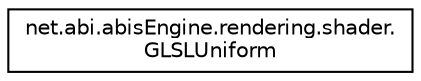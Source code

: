 digraph "Graphical Class Hierarchy"
{
 // LATEX_PDF_SIZE
  edge [fontname="Helvetica",fontsize="10",labelfontname="Helvetica",labelfontsize="10"];
  node [fontname="Helvetica",fontsize="10",shape=record];
  rankdir="LR";
  Node0 [label="net.abi.abisEngine.rendering.shader.\lGLSLUniform",height=0.2,width=0.4,color="black", fillcolor="white", style="filled",URL="$dd/db1/classnet_1_1abi_1_1abis_engine_1_1rendering_1_1shader_1_1_g_l_s_l_uniform.html",tooltip=" "];
}
